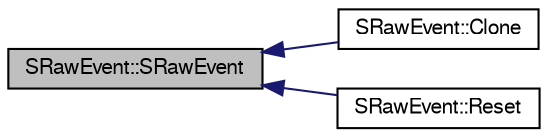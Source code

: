 digraph "SRawEvent::SRawEvent"
{
  bgcolor="transparent";
  edge [fontname="FreeSans",fontsize="10",labelfontname="FreeSans",labelfontsize="10"];
  node [fontname="FreeSans",fontsize="10",shape=record];
  rankdir="LR";
  Node1 [label="SRawEvent::SRawEvent",height=0.2,width=0.4,color="black", fillcolor="grey75", style="filled" fontcolor="black"];
  Node1 -> Node2 [dir="back",color="midnightblue",fontsize="10",style="solid",fontname="FreeSans"];
  Node2 [label="SRawEvent::Clone",height=0.2,width=0.4,color="black",URL="$d5/d83/classSRawEvent.html#a1a7ac6be6edc4107486a5832afe2d602"];
  Node1 -> Node3 [dir="back",color="midnightblue",fontsize="10",style="solid",fontname="FreeSans"];
  Node3 [label="SRawEvent::Reset",height=0.2,width=0.4,color="black",URL="$d5/d83/classSRawEvent.html#a81ac9ce2dd7431f7f4a63603ab547019",tooltip="Clear Event. "];
}
